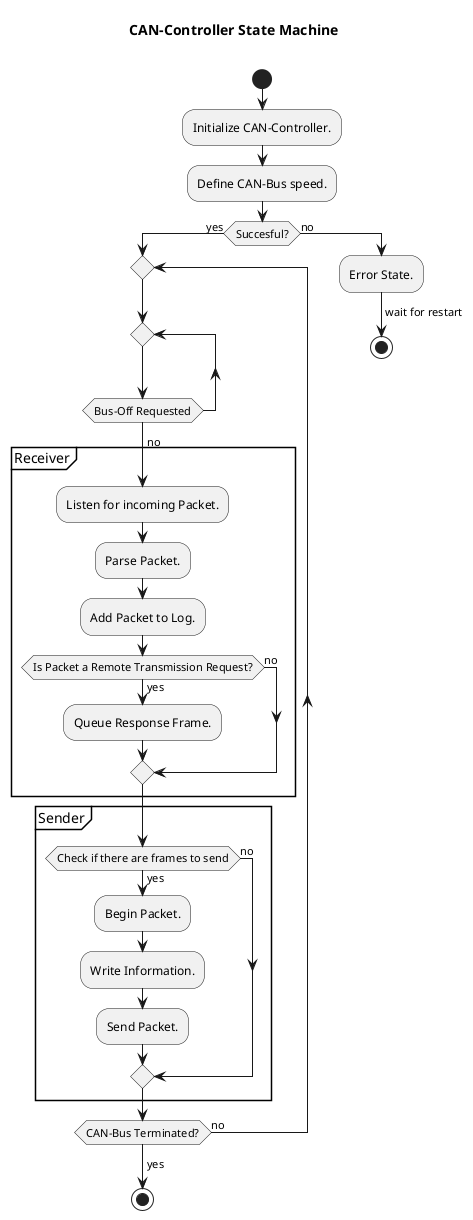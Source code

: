 @startuml

title CAN-Controller State Machine \n

start

:Initialize CAN-Controller.;
:Define CAN-Bus speed.;

if(Succesful?) then (yes)
    repeat
        repeat
        repeat while (Bus-Off Requested)
        ->no;

        Partition Receiver {
            :Listen for incoming Packet.;
            :Parse Packet.;
            :Add Packet to Log.;
            if (Is Packet a Remote Transmission Request?) then (yes)
                :Queue Response Frame.;
            else(no)
            endif
        }

        Partition Sender {

            if (Check if there are frames to send) then (yes)
                :Begin Packet.;
                :Write Information.;
                :Send Packet.;
            else(no)
            endif
        }

    repeat while (CAN-Bus Terminated?) is (no)
    ->yes;
    stop

else(no)
    :Error State.;
    ->wait for restart;
    stop
endif
@enduml